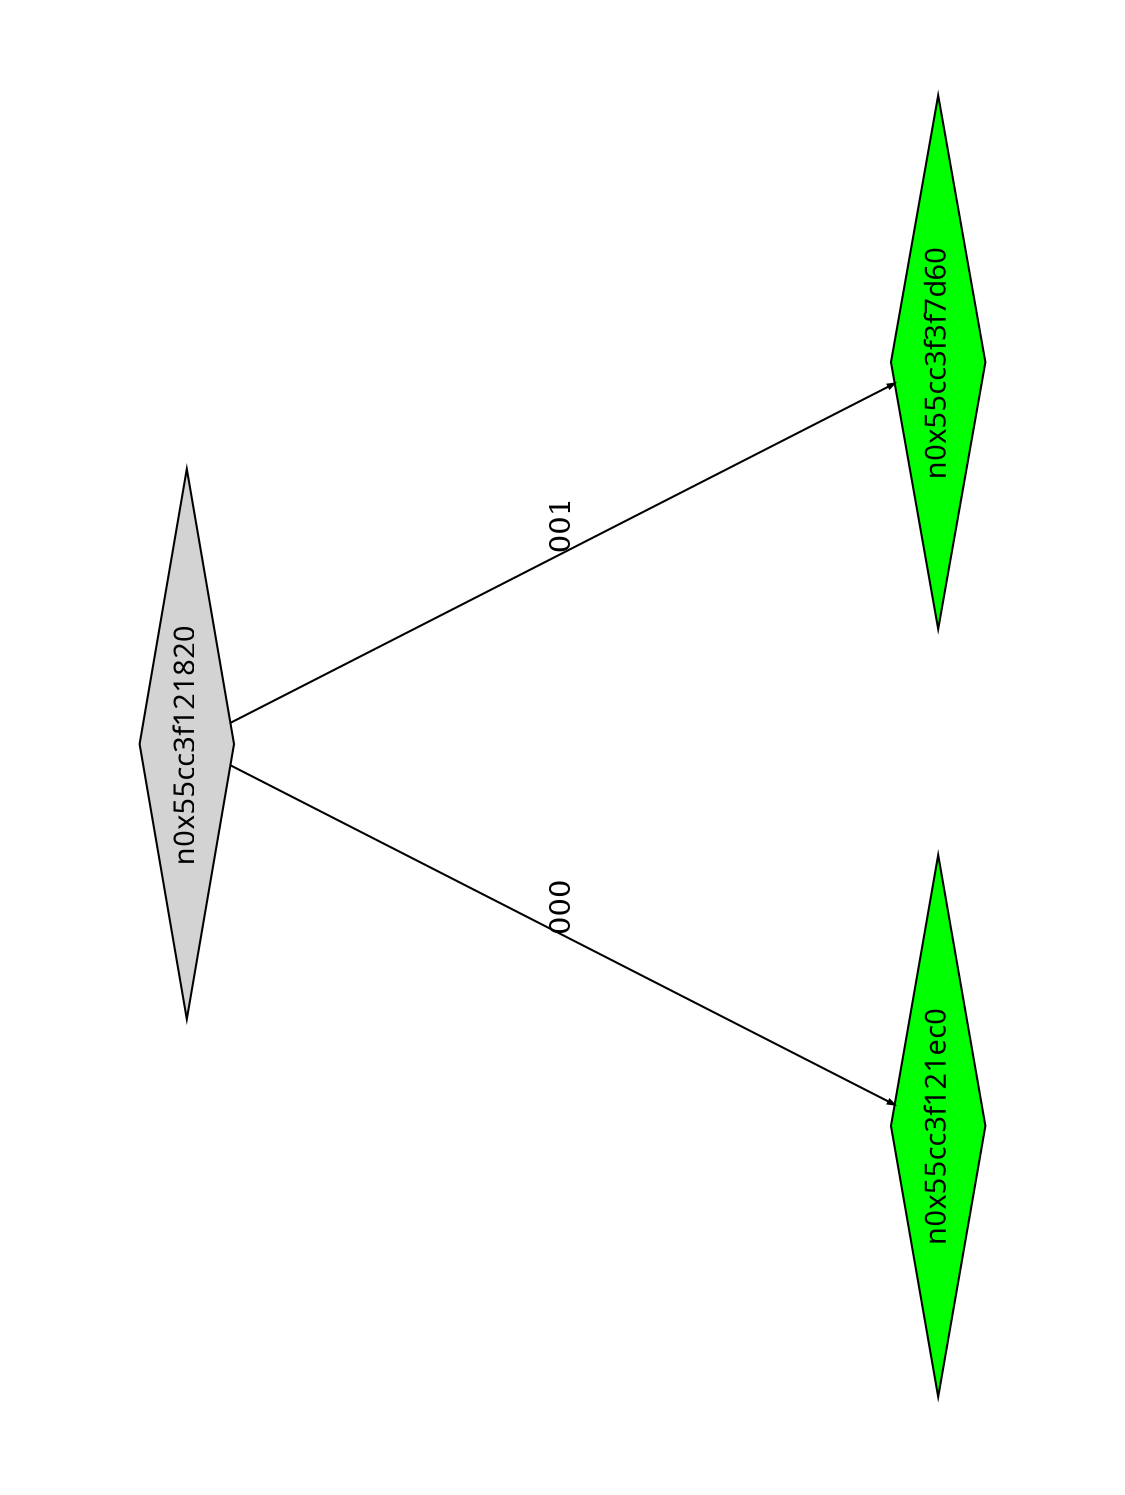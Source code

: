 digraph G {
	size="10,7.5";
	ratio=fill;
	rotate=90;
	center = "true";
	node [style="filled",width=.1,height=.1,fontname="Terminus"]
	edge [arrowsize=.3]
	n0x55cc3f121820 [shape=diamond];
	n0x55cc3f121820 -> n0x55cc3f121ec0 [label=000];
	n0x55cc3f121820 -> n0x55cc3f3f7d60 [label=001];
	n0x55cc3f3f7d60 [shape=diamond,fillcolor=green];
	n0x55cc3f121ec0 [shape=diamond,fillcolor=green];
}
